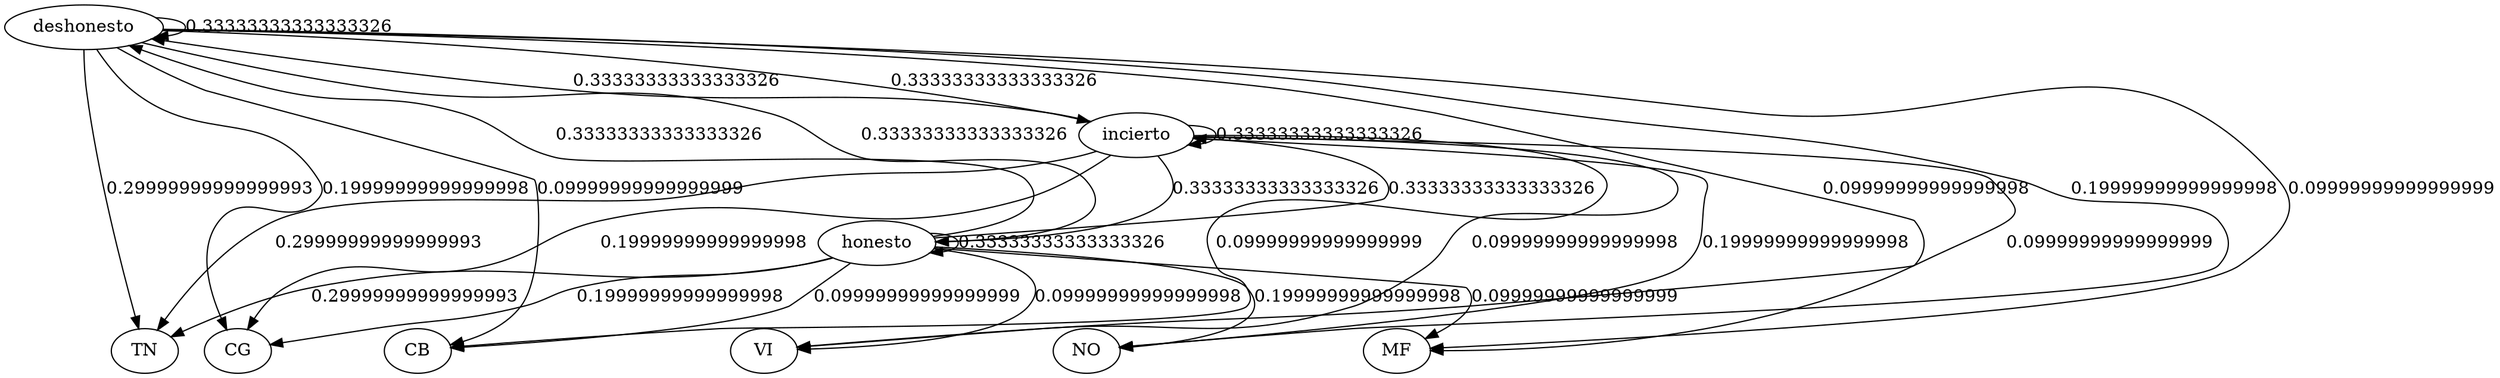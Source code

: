 digraph  {
deshonesto;
incierto;
honesto;
CB;
TN;
CG;
MF;
VI;
NO;
deshonesto -> deshonesto  [key=0, label="0.33333333333333326", weight="0.33333333333333326"];
deshonesto -> incierto  [key=0, label="0.33333333333333326", weight="0.33333333333333326"];
deshonesto -> honesto  [key=0, label="0.33333333333333326", weight="0.33333333333333326"];
deshonesto -> CB  [key=0, label="0.09999999999999999", weight="0.09999999999999999"];
deshonesto -> TN  [key=0, label="0.29999999999999993", weight="0.29999999999999993"];
deshonesto -> CG  [key=0, label="0.19999999999999998", weight="0.19999999999999998"];
deshonesto -> MF  [key=0, label="0.09999999999999999", weight="0.09999999999999999"];
deshonesto -> VI  [key=0, label="0.09999999999999998", weight="0.09999999999999998"];
deshonesto -> NO  [key=0, label="0.19999999999999998", weight="0.19999999999999998"];
incierto -> deshonesto  [key=0, label="0.33333333333333326", weight="0.33333333333333326"];
incierto -> incierto  [key=0, label="0.33333333333333326", weight="0.33333333333333326"];
incierto -> honesto  [key=0, label="0.33333333333333326", weight="0.33333333333333326"];
incierto -> CB  [key=0, label="0.09999999999999999", weight="0.09999999999999999"];
incierto -> TN  [key=0, label="0.29999999999999993", weight="0.29999999999999993"];
incierto -> CG  [key=0, label="0.19999999999999998", weight="0.19999999999999998"];
incierto -> MF  [key=0, label="0.09999999999999999", weight="0.09999999999999999"];
incierto -> VI  [key=0, label="0.09999999999999998", weight="0.09999999999999998"];
incierto -> NO  [key=0, label="0.19999999999999998", weight="0.19999999999999998"];
honesto -> deshonesto  [key=0, label="0.33333333333333326", weight="0.33333333333333326"];
honesto -> incierto  [key=0, label="0.33333333333333326", weight="0.33333333333333326"];
honesto -> honesto  [key=0, label="0.33333333333333326", weight="0.33333333333333326"];
honesto -> CB  [key=0, label="0.09999999999999999", weight="0.09999999999999999"];
honesto -> TN  [key=0, label="0.29999999999999993", weight="0.29999999999999993"];
honesto -> CG  [key=0, label="0.19999999999999998", weight="0.19999999999999998"];
honesto -> MF  [key=0, label="0.09999999999999999", weight="0.09999999999999999"];
honesto -> VI  [key=0, label="0.09999999999999998", weight="0.09999999999999998"];
honesto -> NO  [key=0, label="0.19999999999999998", weight="0.19999999999999998"];
}
